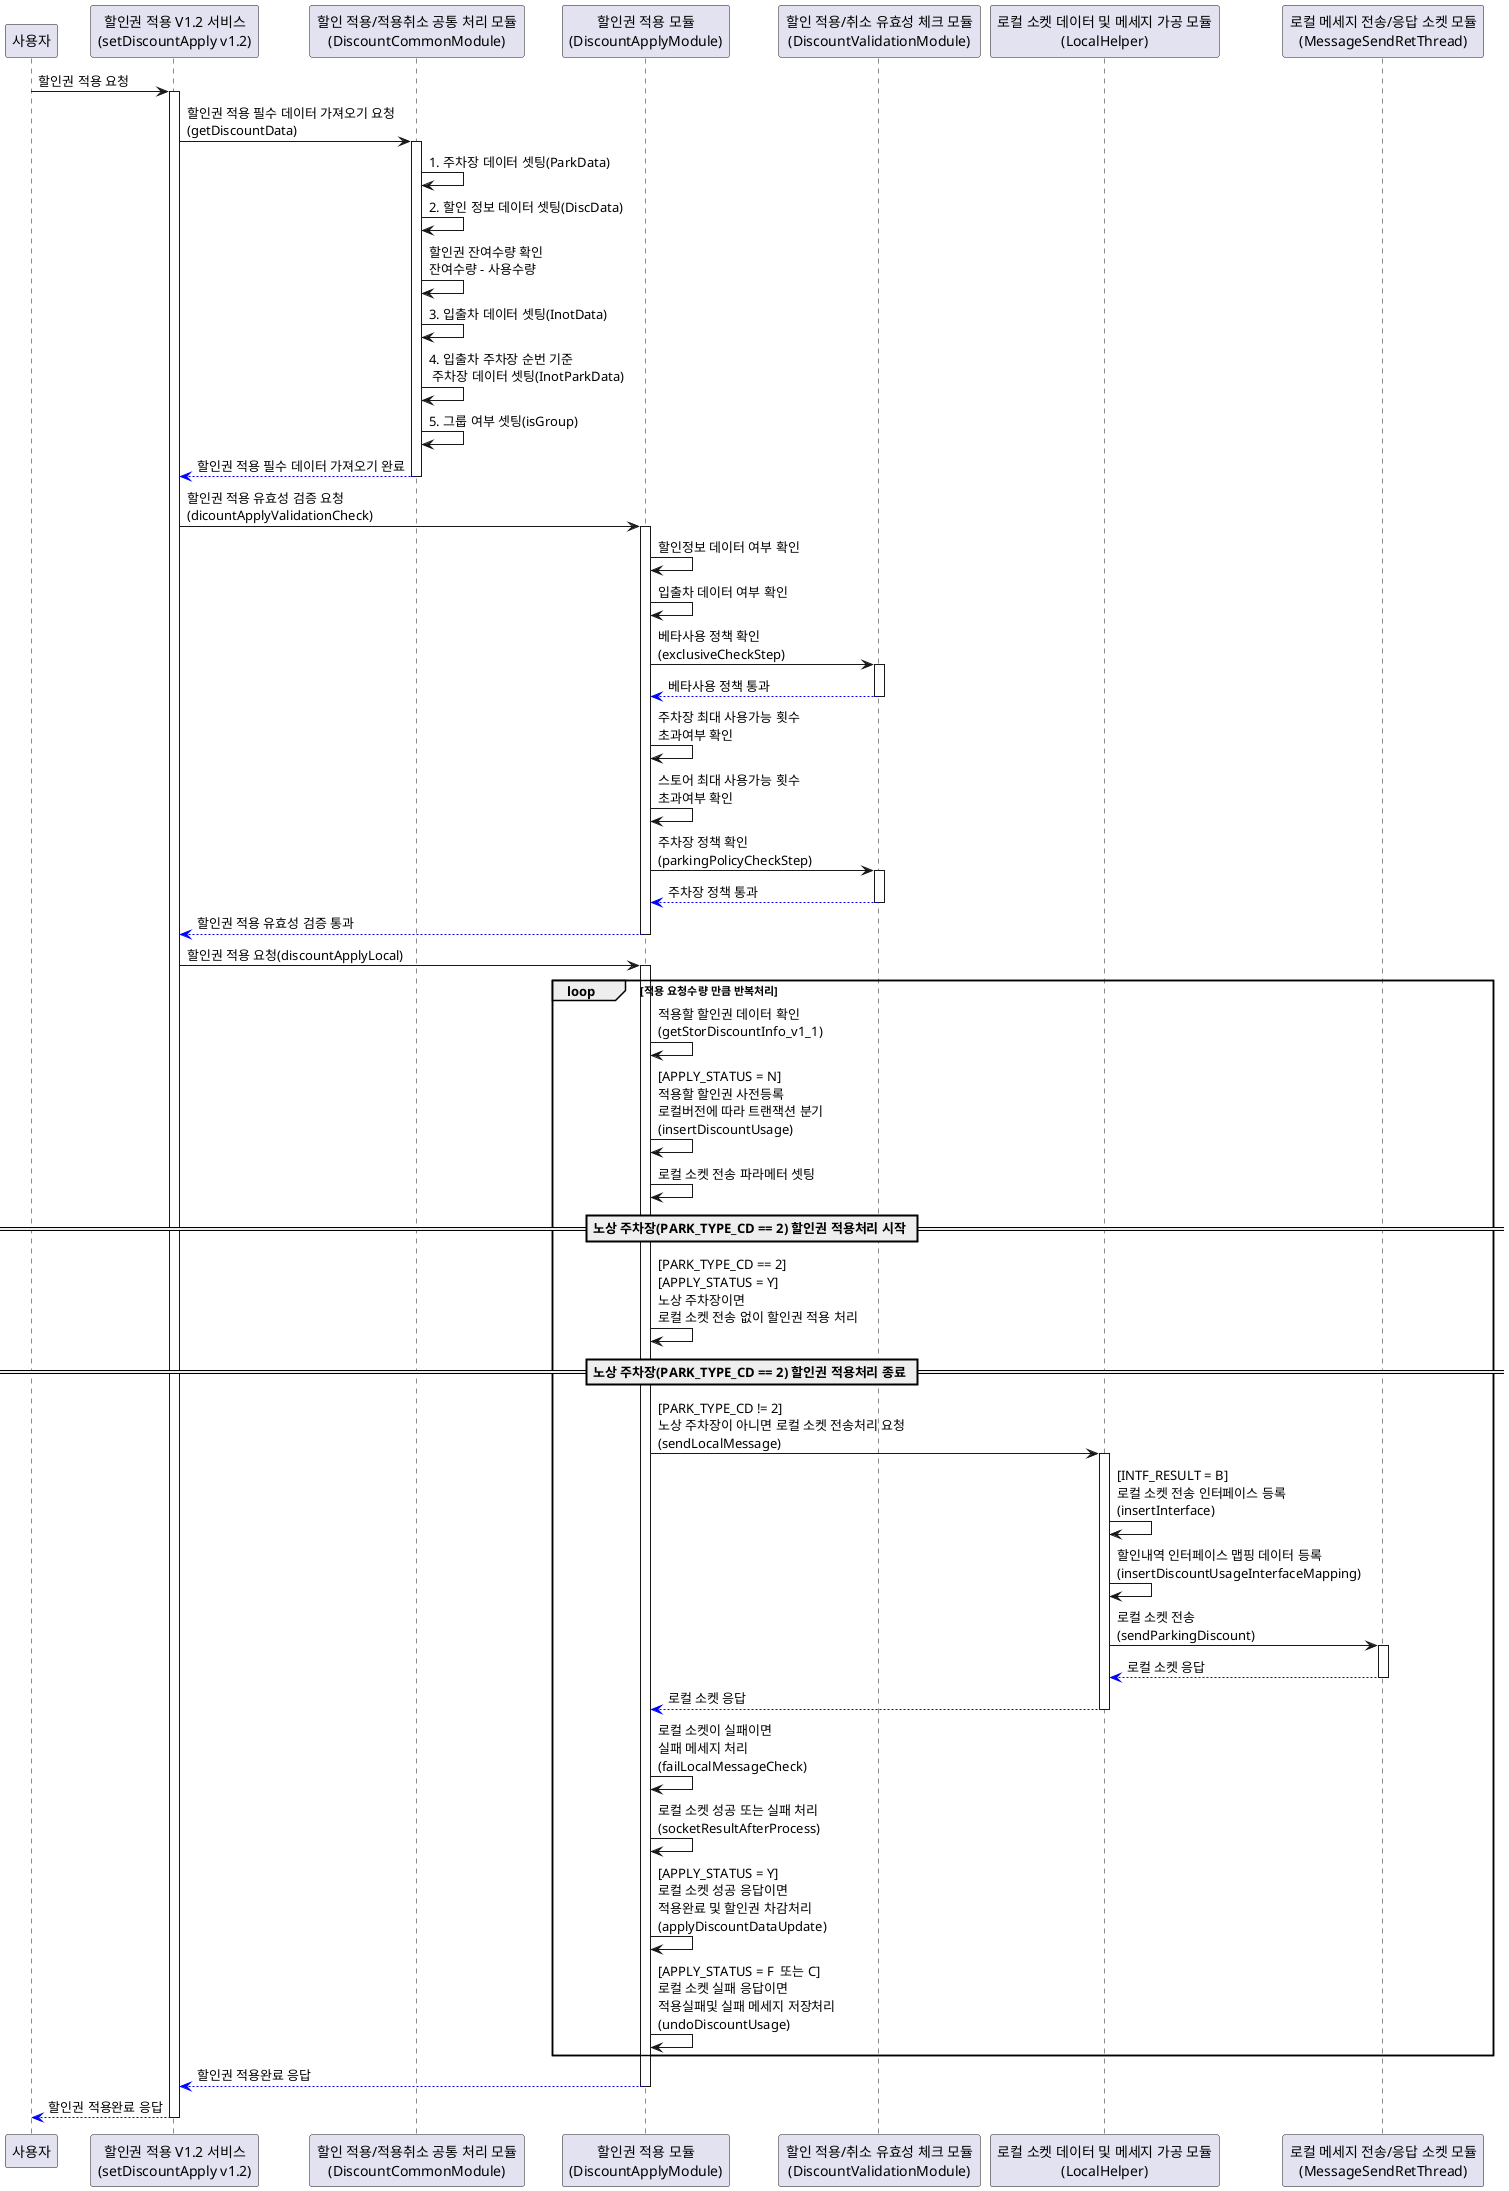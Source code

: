 @@startuml

participant 사용자
participant "할인권 적용 V1.2 서비스\n(setDiscountApply v1.2)" as setDiscountApply_v1_2
participant "할인 적용/적용취소 공통 처리 모듈\n(DiscountCommonModule)" as DiscountCommonModule
participant "할인권 적용 모듈\n(DiscountApplyModule)" as DiscountApplyModule
participant "할인 적용/취소 유효성 체크 모듈\n(DiscountValidationModule)" as DiscountValidationModule
participant "로컬 소켓 데이터 및 메세지 가공 모듈\n(LocalHelper)" as LocalHelper
participant "로컬 메세지 전송/응답 소켓 모듈\n(MessageSendRetThread)" as MessageSendRetThread

사용자 -> setDiscountApply_v1_2: 할인권 적용 요청

activate setDiscountApply_v1_2
setDiscountApply_v1_2 -> DiscountCommonModule: 할인권 적용 필수 데이터 가져오기 요청\n(getDiscountData)

activate DiscountCommonModule
DiscountCommonModule -> DiscountCommonModule: 1. 주차장 데이터 셋팅(ParkData)
DiscountCommonModule -> DiscountCommonModule: 2. 할인 정보 데이터 셋팅(DiscData)
DiscountCommonModule -> DiscountCommonModule: 할인권 잔여수량 확인\n잔여수량 - 사용수량
DiscountCommonModule -> DiscountCommonModule: 3. 입출차 데이터 셋팅(InotData)
DiscountCommonModule -> DiscountCommonModule: 4. 입출차 주차장 순번 기준\n 주차장 데이터 셋팅(InotParkData)
DiscountCommonModule -> DiscountCommonModule: 5. 그룹 여부 셋팅(isGroup)
DiscountCommonModule -[#0000FF]-> setDiscountApply_v1_2: 할인권 적용 필수 데이터 가져오기 완료
deactivate DiscountCommonModule

setDiscountApply_v1_2 -> DiscountApplyModule: 할인권 적용 유효성 검증 요청\n(dicountApplyValidationCheck)

activate DiscountApplyModule
DiscountApplyModule-> DiscountApplyModule: 할인정보 데이터 여부 확인
DiscountApplyModule-> DiscountApplyModule: 입출차 데이터 여부 확인
DiscountApplyModule-> DiscountValidationModule: 베타사용 정책 확인\n(exclusiveCheckStep)

activate DiscountValidationModule
DiscountValidationModule-[#0000FF]-> DiscountApplyModule: 베타사용 정책 통과
deactivate DiscountValidationModule

DiscountApplyModule-> DiscountApplyModule: 주차장 최대 사용가능 횟수\n초과여부 확인
DiscountApplyModule-> DiscountApplyModule: 스토어 최대 사용가능 횟수\n초과여부 확인
DiscountApplyModule-> DiscountValidationModule: 주차장 정책 확인\n(parkingPolicyCheckStep)

activate DiscountValidationModule
DiscountValidationModule -[#0000FF]-> DiscountApplyModule: 주차장 정책 통과
deactivate DiscountValidationModule

DiscountApplyModule-[#0000FF]-> setDiscountApply_v1_2: 할인권 적용 유효성 검증 통과
deactivate DiscountApplyModule

setDiscountApply_v1_2-> DiscountApplyModule: 할인권 적용 요청(discountApplyLocal)
activate DiscountApplyModule

loop 적용 요청수량 만큼 반복처리
    DiscountApplyModule-> DiscountApplyModule: 적용할 할인권 데이터 확인\n(getStorDiscountInfo_v1_1)
    DiscountApplyModule-> DiscountApplyModule: [APPLY_STATUS = N]\n적용할 할인권 사전등록\n로컬버전에 따라 트랜잭션 분기 \n(insertDiscountUsage)
    DiscountApplyModule-> DiscountApplyModule: 로컬 소켓 전송 파라메터 셋팅
== 노상 주차장(PARK_TYPE_CD == 2) 할인권 적용처리 시작 ==
    DiscountApplyModule-> DiscountApplyModule: [PARK_TYPE_CD == 2]\n[APPLY_STATUS = Y]\n노상 주차장이면\n로컬 소켓 전송 없이 할인권 적용 처리
== 노상 주차장(PARK_TYPE_CD == 2) 할인권 적용처리 종료 ==
    DiscountApplyModule-> LocalHelper: [PARK_TYPE_CD != 2]\n노상 주차장이 아니면 로컬 소켓 전송처리 요청\n(sendLocalMessage)
    
    activate LocalHelper
    LocalHelper-> LocalHelper: [INTF_RESULT = B]\n로컬 소켓 전송 인터페이스 등록\n(insertInterface)
    LocalHelper-> LocalHelper: 할인내역 인터페이스 맵핑 데이터 등록\n(insertDiscountUsageInterfaceMapping)
    
    LocalHelper-> MessageSendRetThread: 로컬 소켓 전송\n(sendParkingDiscount)
    
    activate MessageSendRetThread
    MessageSendRetThread-[#0000FF]-> LocalHelper: 로컬 소켓 응답
    deactivate MessageSendRetThread
    
    LocalHelper-[#0000FF]-> DiscountApplyModule: 로컬 소켓 응답    
    deactivate LocalHelper

    DiscountApplyModule-> DiscountApplyModule: 로컬 소켓이 실패이면 \n실패 메세지 처리\n(failLocalMessageCheck)
    DiscountApplyModule-> DiscountApplyModule: 로컬 소켓 성공 또는 실패 처리\n(socketResultAfterProcess)
    DiscountApplyModule-> DiscountApplyModule: [APPLY_STATUS = Y]\n로컬 소켓 성공 응답이면\n적용완료 및 할인권 차감처리\n(applyDiscountDataUpdate)
    DiscountApplyModule-> DiscountApplyModule: [APPLY_STATUS = F  또는 C]\n로컬 소켓 실패 응답이면\n적용실패및 실패 메세지 저장처리\n(undoDiscountUsage)
end

DiscountApplyModule-[#0000FF]-> setDiscountApply_v1_2: 할인권 적용완료 응답
deactivate DiscountApplyModule

setDiscountApply_v1_2 -[#0000FF]-> 사용자: 할인권 적용완료 응답
deactivate setDiscountApply_v1_2

@@enduml